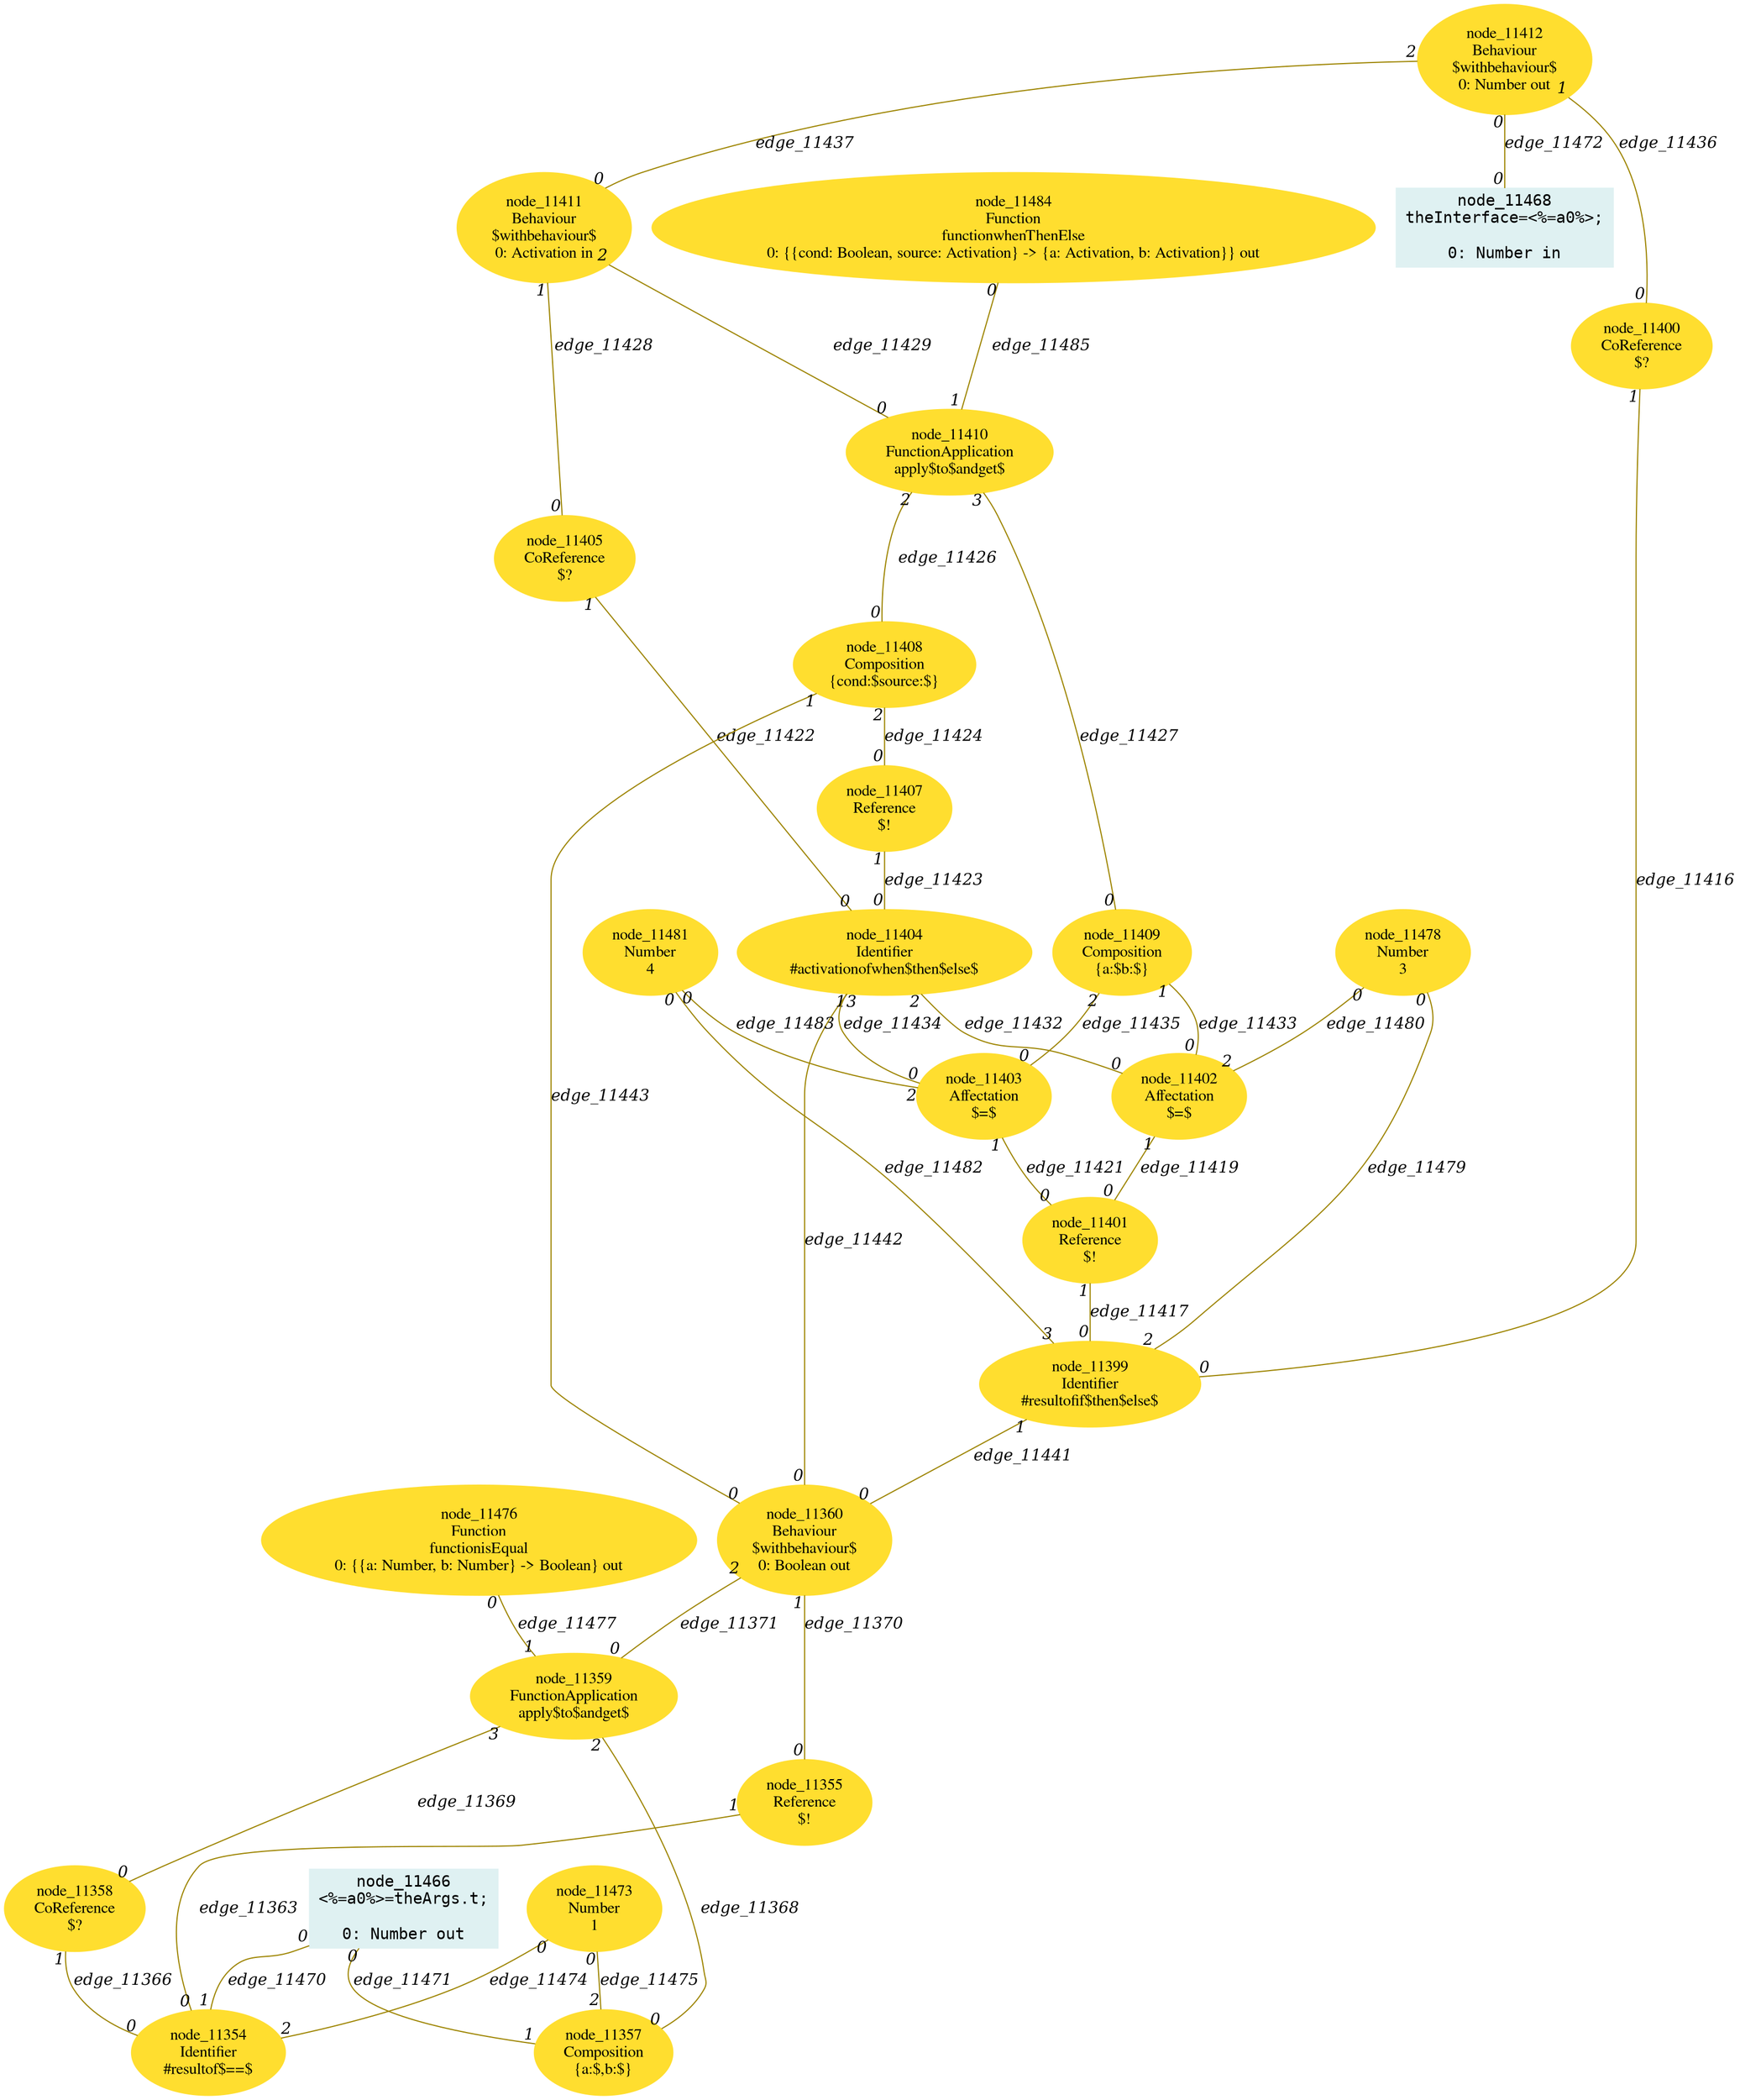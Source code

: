 digraph g{node_11354 [shape="ellipse", style="filled", color="#ffde2f", fontname="Times", label="node_11354
Identifier
#resultof$==$
" ]
node_11355 [shape="ellipse", style="filled", color="#ffde2f", fontname="Times", label="node_11355
Reference
$!
" ]
node_11357 [shape="ellipse", style="filled", color="#ffde2f", fontname="Times", label="node_11357
Composition
{a:$,b:$}
" ]
node_11358 [shape="ellipse", style="filled", color="#ffde2f", fontname="Times", label="node_11358
CoReference
$?
" ]
node_11359 [shape="ellipse", style="filled", color="#ffde2f", fontname="Times", label="node_11359
FunctionApplication
apply$to$andget$
" ]
node_11360 [shape="ellipse", style="filled", color="#ffde2f", fontname="Times", label="node_11360
Behaviour
$withbehaviour$
0: Boolean out" ]
node_11399 [shape="ellipse", style="filled", color="#ffde2f", fontname="Times", label="node_11399
Identifier
#resultofif$then$else$
" ]
node_11400 [shape="ellipse", style="filled", color="#ffde2f", fontname="Times", label="node_11400
CoReference
$?
" ]
node_11401 [shape="ellipse", style="filled", color="#ffde2f", fontname="Times", label="node_11401
Reference
$!
" ]
node_11402 [shape="ellipse", style="filled", color="#ffde2f", fontname="Times", label="node_11402
Affectation
$=$
" ]
node_11403 [shape="ellipse", style="filled", color="#ffde2f", fontname="Times", label="node_11403
Affectation
$=$
" ]
node_11404 [shape="ellipse", style="filled", color="#ffde2f", fontname="Times", label="node_11404
Identifier
#activationofwhen$then$else$
" ]
node_11405 [shape="ellipse", style="filled", color="#ffde2f", fontname="Times", label="node_11405
CoReference
$?
" ]
node_11407 [shape="ellipse", style="filled", color="#ffde2f", fontname="Times", label="node_11407
Reference
$!
" ]
node_11408 [shape="ellipse", style="filled", color="#ffde2f", fontname="Times", label="node_11408
Composition
{cond:$source:$}
" ]
node_11409 [shape="ellipse", style="filled", color="#ffde2f", fontname="Times", label="node_11409
Composition
{a:$b:$}
" ]
node_11410 [shape="ellipse", style="filled", color="#ffde2f", fontname="Times", label="node_11410
FunctionApplication
apply$to$andget$
" ]
node_11411 [shape="ellipse", style="filled", color="#ffde2f", fontname="Times", label="node_11411
Behaviour
$withbehaviour$
0: Activation in" ]
node_11412 [shape="ellipse", style="filled", color="#ffde2f", fontname="Times", label="node_11412
Behaviour
$withbehaviour$
0: Number out" ]
node_11466 [shape="box", style="filled", color="#dff1f2", fontname="Courier", label="node_11466
<%=a0%>=theArgs.t;

0: Number out" ]
node_11468 [shape="box", style="filled", color="#dff1f2", fontname="Courier", label="node_11468
theInterface=<%=a0%>;

0: Number in" ]
node_11473 [shape="ellipse", style="filled", color="#ffde2f", fontname="Times", label="node_11473
Number
1
" ]
node_11476 [shape="ellipse", style="filled", color="#ffde2f", fontname="Times", label="node_11476
Function
functionisEqual
0: {{a: Number, b: Number} -> Boolean} out" ]
node_11478 [shape="ellipse", style="filled", color="#ffde2f", fontname="Times", label="node_11478
Number
3
" ]
node_11481 [shape="ellipse", style="filled", color="#ffde2f", fontname="Times", label="node_11481
Number
4
" ]
node_11484 [shape="ellipse", style="filled", color="#ffde2f", fontname="Times", label="node_11484
Function
functionwhenThenElse
0: {{cond: Boolean, source: Activation} -> {a: Activation, b: Activation}} out" ]
node_11355 -> node_11354 [dir=none, arrowHead=none, fontname="Times-Italic", arrowsize=1, color="#9d8400", label="edge_11363",  headlabel="0", taillabel="1" ]
node_11358 -> node_11354 [dir=none, arrowHead=none, fontname="Times-Italic", arrowsize=1, color="#9d8400", label="edge_11366",  headlabel="0", taillabel="1" ]
node_11359 -> node_11357 [dir=none, arrowHead=none, fontname="Times-Italic", arrowsize=1, color="#9d8400", label="edge_11368",  headlabel="0", taillabel="2" ]
node_11359 -> node_11358 [dir=none, arrowHead=none, fontname="Times-Italic", arrowsize=1, color="#9d8400", label="edge_11369",  headlabel="0", taillabel="3" ]
node_11360 -> node_11355 [dir=none, arrowHead=none, fontname="Times-Italic", arrowsize=1, color="#9d8400", label="edge_11370",  headlabel="0", taillabel="1" ]
node_11360 -> node_11359 [dir=none, arrowHead=none, fontname="Times-Italic", arrowsize=1, color="#9d8400", label="edge_11371",  headlabel="0", taillabel="2" ]
node_11400 -> node_11399 [dir=none, arrowHead=none, fontname="Times-Italic", arrowsize=1, color="#9d8400", label="edge_11416",  headlabel="0", taillabel="1" ]
node_11401 -> node_11399 [dir=none, arrowHead=none, fontname="Times-Italic", arrowsize=1, color="#9d8400", label="edge_11417",  headlabel="0", taillabel="1" ]
node_11402 -> node_11401 [dir=none, arrowHead=none, fontname="Times-Italic", arrowsize=1, color="#9d8400", label="edge_11419",  headlabel="0", taillabel="1" ]
node_11403 -> node_11401 [dir=none, arrowHead=none, fontname="Times-Italic", arrowsize=1, color="#9d8400", label="edge_11421",  headlabel="0", taillabel="1" ]
node_11405 -> node_11404 [dir=none, arrowHead=none, fontname="Times-Italic", arrowsize=1, color="#9d8400", label="edge_11422",  headlabel="0", taillabel="1" ]
node_11407 -> node_11404 [dir=none, arrowHead=none, fontname="Times-Italic", arrowsize=1, color="#9d8400", label="edge_11423",  headlabel="0", taillabel="1" ]
node_11408 -> node_11407 [dir=none, arrowHead=none, fontname="Times-Italic", arrowsize=1, color="#9d8400", label="edge_11424",  headlabel="0", taillabel="2" ]
node_11410 -> node_11408 [dir=none, arrowHead=none, fontname="Times-Italic", arrowsize=1, color="#9d8400", label="edge_11426",  headlabel="0", taillabel="2" ]
node_11410 -> node_11409 [dir=none, arrowHead=none, fontname="Times-Italic", arrowsize=1, color="#9d8400", label="edge_11427",  headlabel="0", taillabel="3" ]
node_11411 -> node_11405 [dir=none, arrowHead=none, fontname="Times-Italic", arrowsize=1, color="#9d8400", label="edge_11428",  headlabel="0", taillabel="1" ]
node_11411 -> node_11410 [dir=none, arrowHead=none, fontname="Times-Italic", arrowsize=1, color="#9d8400", label="edge_11429",  headlabel="0", taillabel="2" ]
node_11404 -> node_11402 [dir=none, arrowHead=none, fontname="Times-Italic", arrowsize=1, color="#9d8400", label="edge_11432",  headlabel="0", taillabel="2" ]
node_11409 -> node_11402 [dir=none, arrowHead=none, fontname="Times-Italic", arrowsize=1, color="#9d8400", label="edge_11433",  headlabel="0", taillabel="1" ]
node_11404 -> node_11403 [dir=none, arrowHead=none, fontname="Times-Italic", arrowsize=1, color="#9d8400", label="edge_11434",  headlabel="0", taillabel="3" ]
node_11409 -> node_11403 [dir=none, arrowHead=none, fontname="Times-Italic", arrowsize=1, color="#9d8400", label="edge_11435",  headlabel="0", taillabel="2" ]
node_11412 -> node_11400 [dir=none, arrowHead=none, fontname="Times-Italic", arrowsize=1, color="#9d8400", label="edge_11436",  headlabel="0", taillabel="1" ]
node_11412 -> node_11411 [dir=none, arrowHead=none, fontname="Times-Italic", arrowsize=1, color="#9d8400", label="edge_11437",  headlabel="0", taillabel="2" ]
node_11399 -> node_11360 [dir=none, arrowHead=none, fontname="Times-Italic", arrowsize=1, color="#9d8400", label="edge_11441",  headlabel="0", taillabel="1" ]
node_11404 -> node_11360 [dir=none, arrowHead=none, fontname="Times-Italic", arrowsize=1, color="#9d8400", label="edge_11442",  headlabel="0", taillabel="1" ]
node_11408 -> node_11360 [dir=none, arrowHead=none, fontname="Times-Italic", arrowsize=1, color="#9d8400", label="edge_11443",  headlabel="0", taillabel="1" ]
node_11466 -> node_11354 [dir=none, arrowHead=none, fontname="Times-Italic", arrowsize=1, color="#9d8400", label="edge_11470",  headlabel="1", taillabel="0" ]
node_11466 -> node_11357 [dir=none, arrowHead=none, fontname="Times-Italic", arrowsize=1, color="#9d8400", label="edge_11471",  headlabel="1", taillabel="0" ]
node_11412 -> node_11468 [dir=none, arrowHead=none, fontname="Times-Italic", arrowsize=1, color="#9d8400", label="edge_11472",  headlabel="0", taillabel="0" ]
node_11473 -> node_11354 [dir=none, arrowHead=none, fontname="Times-Italic", arrowsize=1, color="#9d8400", label="edge_11474",  headlabel="2", taillabel="0" ]
node_11473 -> node_11357 [dir=none, arrowHead=none, fontname="Times-Italic", arrowsize=1, color="#9d8400", label="edge_11475",  headlabel="2", taillabel="0" ]
node_11476 -> node_11359 [dir=none, arrowHead=none, fontname="Times-Italic", arrowsize=1, color="#9d8400", label="edge_11477",  headlabel="1", taillabel="0" ]
node_11478 -> node_11399 [dir=none, arrowHead=none, fontname="Times-Italic", arrowsize=1, color="#9d8400", label="edge_11479",  headlabel="2", taillabel="0" ]
node_11478 -> node_11402 [dir=none, arrowHead=none, fontname="Times-Italic", arrowsize=1, color="#9d8400", label="edge_11480",  headlabel="2", taillabel="0" ]
node_11481 -> node_11399 [dir=none, arrowHead=none, fontname="Times-Italic", arrowsize=1, color="#9d8400", label="edge_11482",  headlabel="3", taillabel="0" ]
node_11481 -> node_11403 [dir=none, arrowHead=none, fontname="Times-Italic", arrowsize=1, color="#9d8400", label="edge_11483",  headlabel="2", taillabel="0" ]
node_11484 -> node_11410 [dir=none, arrowHead=none, fontname="Times-Italic", arrowsize=1, color="#9d8400", label="edge_11485",  headlabel="1", taillabel="0" ]
}
